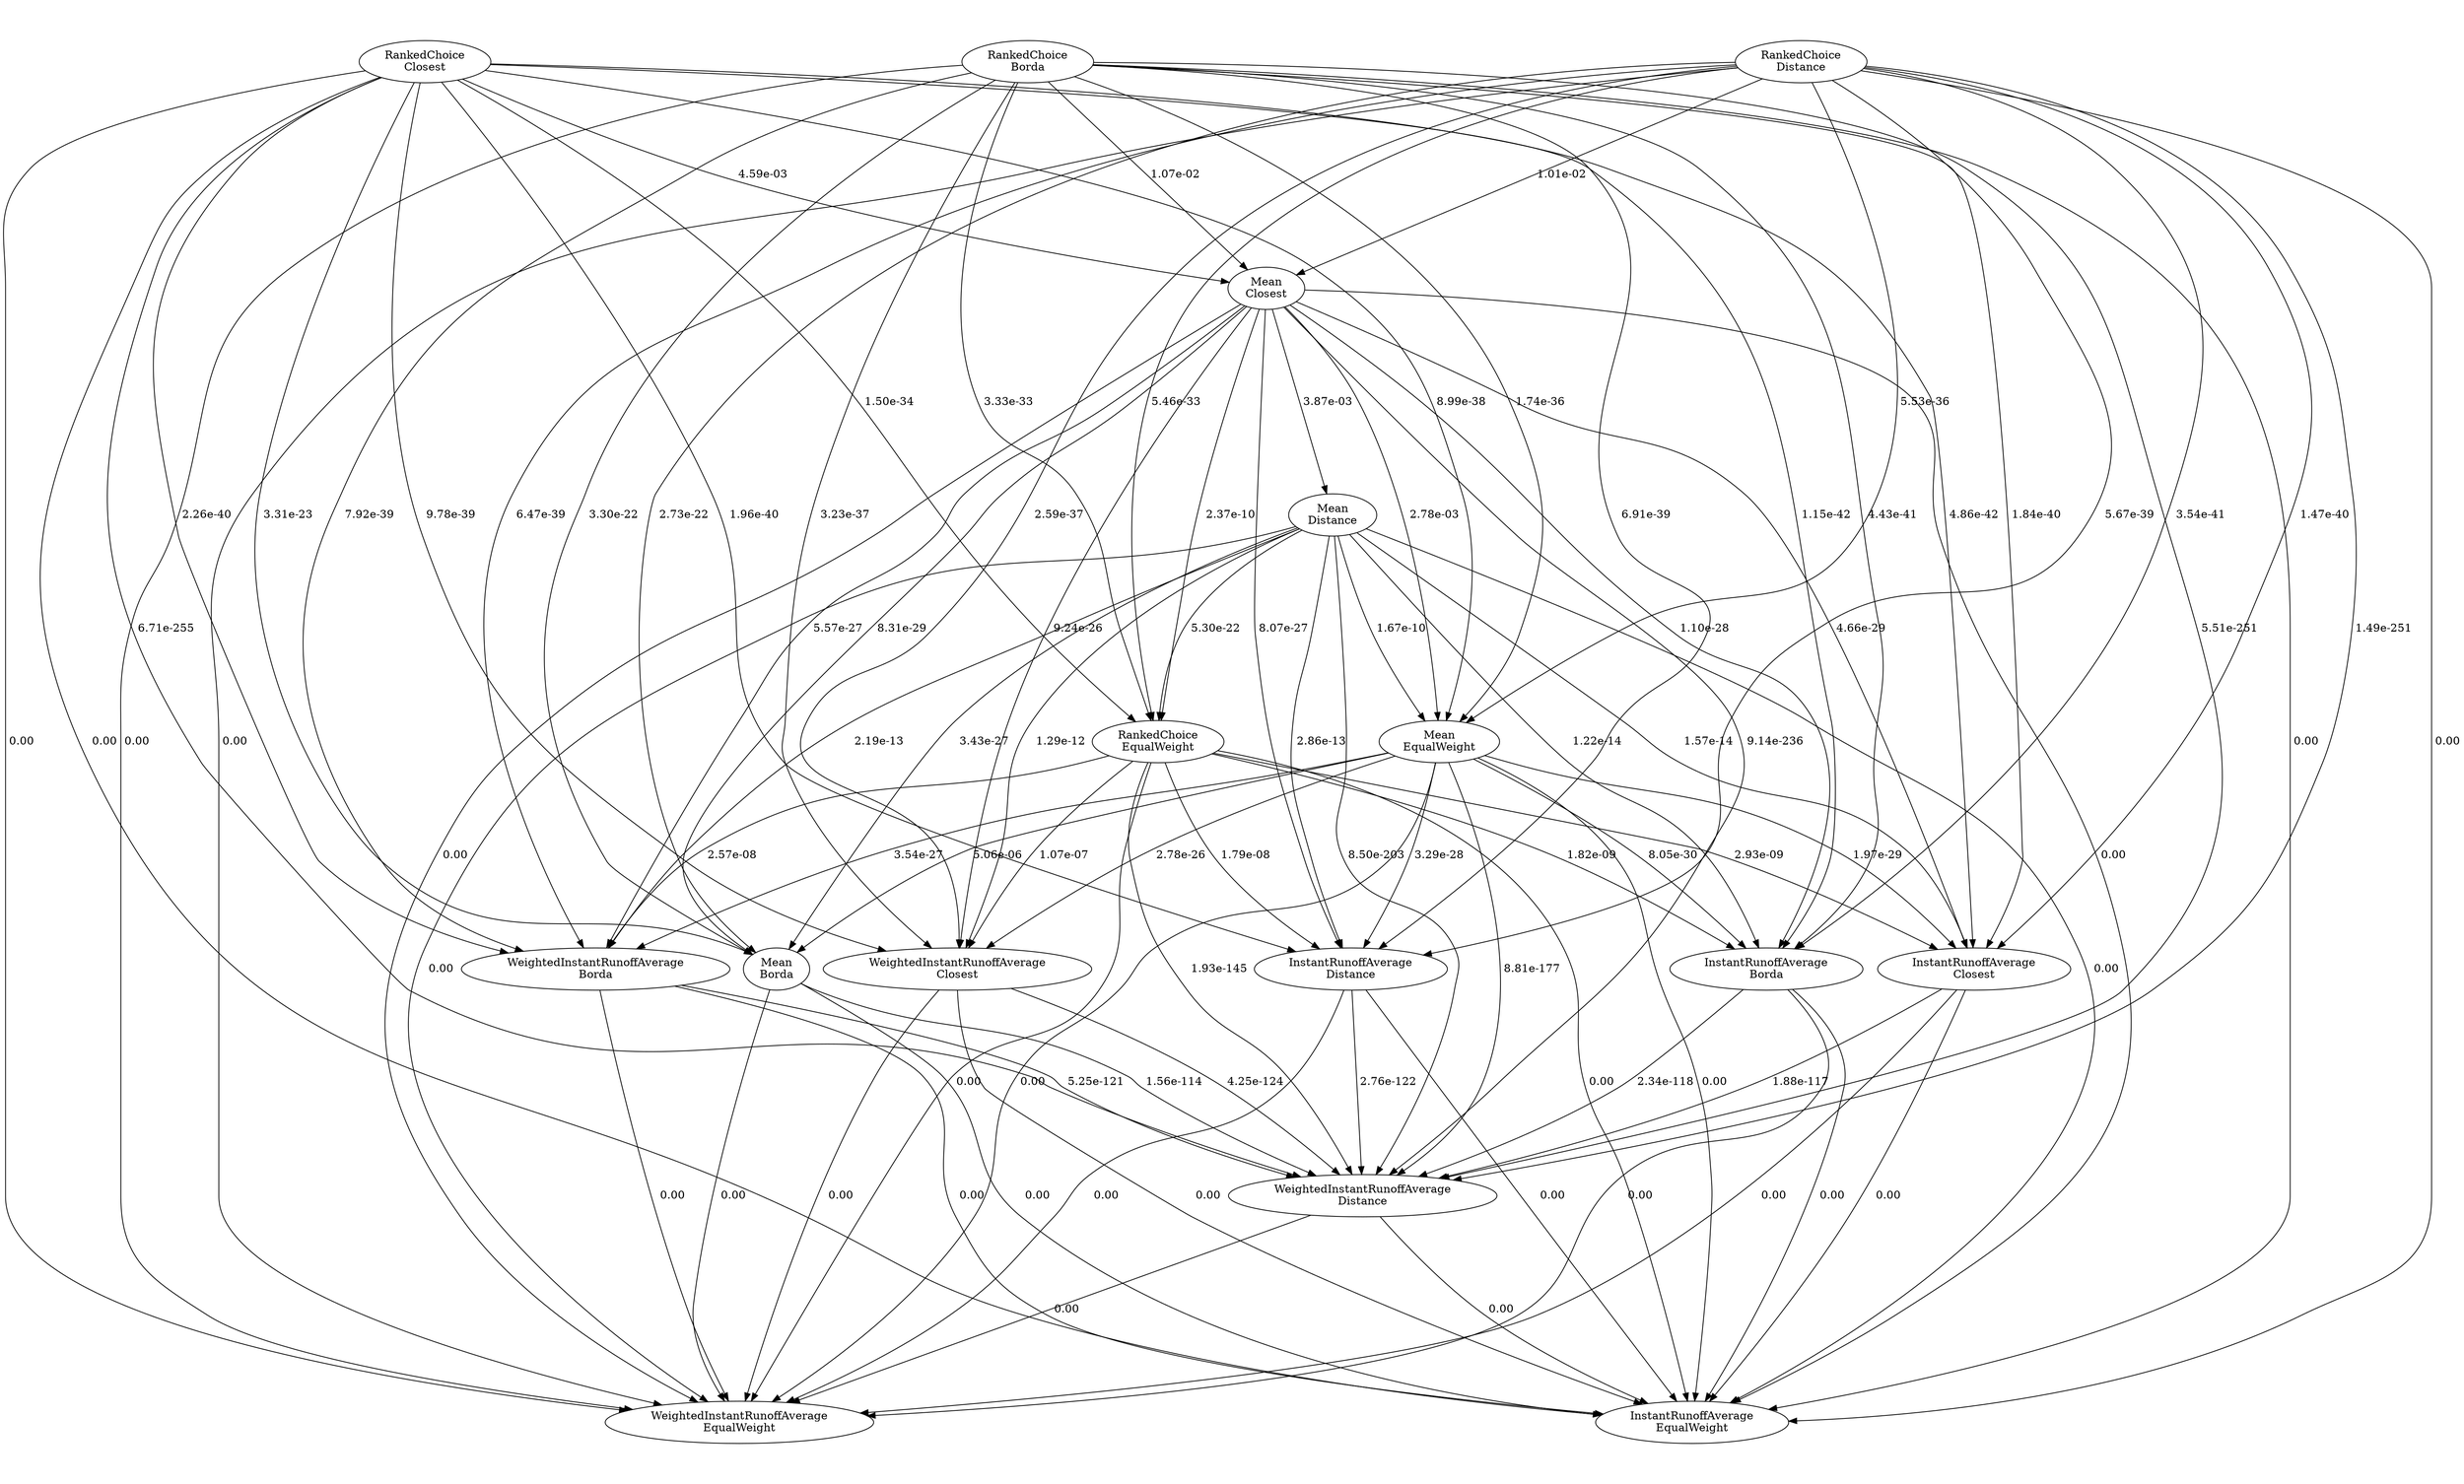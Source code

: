 digraph "average-combos-p-values" {
	graph [ratio=0.8636363636363636]
	"InstantRunoffAverage
Borda"
	"InstantRunoffAverage
Closest"
	"InstantRunoffAverage
Distance"
	"InstantRunoffAverage
EqualWeight"
	"Mean
Borda"
	"Mean
Closest"
	"Mean
Distance"
	"Mean
EqualWeight"
	"RankedChoice
Borda"
	"RankedChoice
Closest"
	"RankedChoice
Distance"
	"RankedChoice
EqualWeight"
	"WeightedInstantRunoffAverage
Borda"
	"WeightedInstantRunoffAverage
Closest"
	"WeightedInstantRunoffAverage
Distance"
	"WeightedInstantRunoffAverage
EqualWeight"
	"RankedChoice
Borda" -> "InstantRunoffAverage
Borda" [label=" 4.43e-41"]
	"RankedChoice
Borda" -> "Mean
Borda" [label=" 3.30e-22"]
	"RankedChoice
Borda" -> "WeightedInstantRunoffAverage
Borda" [label=" 7.92e-39"]
	"RankedChoice
Borda" -> "InstantRunoffAverage
Closest" [label=" 1.84e-40"]
	"RankedChoice
Borda" -> "Mean
Closest" [label=" 1.07e-02"]
	"RankedChoice
Borda" -> "WeightedInstantRunoffAverage
Closest" [label=" 3.23e-37"]
	"RankedChoice
Borda" -> "InstantRunoffAverage
Distance" [label=" 6.91e-39"]
	"InstantRunoffAverage
Borda" -> "WeightedInstantRunoffAverage
Distance" [label=" 2.34e-118"]
	"Mean
Borda" -> "WeightedInstantRunoffAverage
Distance" [label=" 1.56e-114"]
	"RankedChoice
Borda" -> "WeightedInstantRunoffAverage
Distance" [label=" 5.51e-251"]
	"WeightedInstantRunoffAverage
Borda" -> "WeightedInstantRunoffAverage
Distance" [label=" 5.25e-121"]
	"InstantRunoffAverage
Borda" -> "InstantRunoffAverage
EqualWeight" [label=" 0.00"]
	"Mean
Borda" -> "InstantRunoffAverage
EqualWeight" [label=" 0.00"]
	"RankedChoice
Borda" -> "InstantRunoffAverage
EqualWeight" [label=" 0.00"]
	"WeightedInstantRunoffAverage
Borda" -> "InstantRunoffAverage
EqualWeight" [label=" 0.00"]
	"RankedChoice
Borda" -> "Mean
EqualWeight" [label=" 1.74e-36"]
	"RankedChoice
Borda" -> "RankedChoice
EqualWeight" [label=" 3.33e-33"]
	"InstantRunoffAverage
Borda" -> "WeightedInstantRunoffAverage
EqualWeight" [label=" 0.00"]
	"Mean
Borda" -> "WeightedInstantRunoffAverage
EqualWeight" [label=" 0.00"]
	"RankedChoice
Borda" -> "WeightedInstantRunoffAverage
EqualWeight" [label=" 0.00"]
	"WeightedInstantRunoffAverage
Borda" -> "WeightedInstantRunoffAverage
EqualWeight" [label=" 0.00"]
	"Mean
Closest" -> "InstantRunoffAverage
Borda" [label=" 1.10e-28"]
	"RankedChoice
Closest" -> "InstantRunoffAverage
Borda" [label=" 1.15e-42"]
	"Mean
Closest" -> "Mean
Borda" [label=" 8.31e-29"]
	"RankedChoice
Closest" -> "Mean
Borda" [label=" 3.31e-23"]
	"Mean
Closest" -> "WeightedInstantRunoffAverage
Borda" [label=" 5.57e-27"]
	"RankedChoice
Closest" -> "WeightedInstantRunoffAverage
Borda" [label=" 2.26e-40"]
	"Mean
Closest" -> "InstantRunoffAverage
Closest" [label=" 4.66e-29"]
	"RankedChoice
Closest" -> "InstantRunoffAverage
Closest" [label=" 4.86e-42"]
	"RankedChoice
Closest" -> "Mean
Closest" [label=" 4.59e-03"]
	"Mean
Closest" -> "WeightedInstantRunoffAverage
Closest" [label=" 9.24e-26"]
	"RankedChoice
Closest" -> "WeightedInstantRunoffAverage
Closest" [label=" 9.78e-39"]
	"Mean
Closest" -> "InstantRunoffAverage
Distance" [label=" 8.07e-27"]
	"RankedChoice
Closest" -> "InstantRunoffAverage
Distance" [label=" 1.96e-40"]
	"Mean
Closest" -> "Mean
Distance" [label=" 3.87e-03"]
	"InstantRunoffAverage
Closest" -> "WeightedInstantRunoffAverage
Distance" [label=" 1.88e-117"]
	"Mean
Closest" -> "WeightedInstantRunoffAverage
Distance" [label=" 9.14e-236"]
	"RankedChoice
Closest" -> "WeightedInstantRunoffAverage
Distance" [label=" 6.71e-255"]
	"WeightedInstantRunoffAverage
Closest" -> "WeightedInstantRunoffAverage
Distance" [label=" 4.25e-124"]
	"InstantRunoffAverage
Closest" -> "InstantRunoffAverage
EqualWeight" [label=" 0.00"]
	"Mean
Closest" -> "InstantRunoffAverage
EqualWeight" [label=" 0.00"]
	"RankedChoice
Closest" -> "InstantRunoffAverage
EqualWeight" [label=" 0.00"]
	"WeightedInstantRunoffAverage
Closest" -> "InstantRunoffAverage
EqualWeight" [label=" 0.00"]
	"Mean
Closest" -> "Mean
EqualWeight" [label=" 2.78e-03"]
	"RankedChoice
Closest" -> "Mean
EqualWeight" [label=" 8.99e-38"]
	"Mean
Closest" -> "RankedChoice
EqualWeight" [label=" 2.37e-10"]
	"RankedChoice
Closest" -> "RankedChoice
EqualWeight" [label=" 1.50e-34"]
	"InstantRunoffAverage
Closest" -> "WeightedInstantRunoffAverage
EqualWeight" [label=" 0.00"]
	"Mean
Closest" -> "WeightedInstantRunoffAverage
EqualWeight" [label=" 0.00"]
	"RankedChoice
Closest" -> "WeightedInstantRunoffAverage
EqualWeight" [label=" 0.00"]
	"WeightedInstantRunoffAverage
Closest" -> "WeightedInstantRunoffAverage
EqualWeight" [label=" 0.00"]
	"Mean
Distance" -> "InstantRunoffAverage
Borda" [label=" 1.22e-14"]
	"RankedChoice
Distance" -> "InstantRunoffAverage
Borda" [label=" 3.54e-41"]
	"Mean
Distance" -> "Mean
Borda" [label=" 3.43e-27"]
	"RankedChoice
Distance" -> "Mean
Borda" [label=" 2.73e-22"]
	"Mean
Distance" -> "WeightedInstantRunoffAverage
Borda" [label=" 2.19e-13"]
	"RankedChoice
Distance" -> "WeightedInstantRunoffAverage
Borda" [label=" 6.47e-39"]
	"Mean
Distance" -> "InstantRunoffAverage
Closest" [label=" 1.57e-14"]
	"RankedChoice
Distance" -> "InstantRunoffAverage
Closest" [label=" 1.47e-40"]
	"RankedChoice
Distance" -> "Mean
Closest" [label=" 1.01e-02"]
	"Mean
Distance" -> "WeightedInstantRunoffAverage
Closest" [label=" 1.29e-12"]
	"RankedChoice
Distance" -> "WeightedInstantRunoffAverage
Closest" [label=" 2.59e-37"]
	"Mean
Distance" -> "InstantRunoffAverage
Distance" [label=" 2.86e-13"]
	"RankedChoice
Distance" -> "InstantRunoffAverage
Distance" [label=" 5.67e-39"]
	"InstantRunoffAverage
Distance" -> "WeightedInstantRunoffAverage
Distance" [label=" 2.76e-122"]
	"Mean
Distance" -> "WeightedInstantRunoffAverage
Distance" [label=" 8.50e-203"]
	"RankedChoice
Distance" -> "WeightedInstantRunoffAverage
Distance" [label=" 1.49e-251"]
	"InstantRunoffAverage
Distance" -> "InstantRunoffAverage
EqualWeight" [label=" 0.00"]
	"Mean
Distance" -> "InstantRunoffAverage
EqualWeight" [label=" 0.00"]
	"RankedChoice
Distance" -> "InstantRunoffAverage
EqualWeight" [label=" 0.00"]
	"WeightedInstantRunoffAverage
Distance" -> "InstantRunoffAverage
EqualWeight" [label=" 0.00"]
	"Mean
Distance" -> "Mean
EqualWeight" [label=" 1.67e-10"]
	"RankedChoice
Distance" -> "Mean
EqualWeight" [label=" 5.53e-36"]
	"Mean
Distance" -> "RankedChoice
EqualWeight" [label=" 5.30e-22"]
	"RankedChoice
Distance" -> "RankedChoice
EqualWeight" [label=" 5.46e-33"]
	"InstantRunoffAverage
Distance" -> "WeightedInstantRunoffAverage
EqualWeight" [label=" 0.00"]
	"Mean
Distance" -> "WeightedInstantRunoffAverage
EqualWeight" [label=" 0.00"]
	"RankedChoice
Distance" -> "WeightedInstantRunoffAverage
EqualWeight" [label=" 0.00"]
	"WeightedInstantRunoffAverage
Distance" -> "WeightedInstantRunoffAverage
EqualWeight" [label=" 0.00"]
	"Mean
EqualWeight" -> "InstantRunoffAverage
Borda" [label=" 8.05e-30"]
	"RankedChoice
EqualWeight" -> "InstantRunoffAverage
Borda" [label=" 1.82e-09"]
	"Mean
EqualWeight" -> "Mean
Borda" [label=" 5.06e-06"]
	"Mean
EqualWeight" -> "WeightedInstantRunoffAverage
Borda" [label=" 3.54e-27"]
	"RankedChoice
EqualWeight" -> "WeightedInstantRunoffAverage
Borda" [label=" 2.57e-08"]
	"Mean
EqualWeight" -> "InstantRunoffAverage
Closest" [label=" 1.97e-29"]
	"RankedChoice
EqualWeight" -> "InstantRunoffAverage
Closest" [label=" 2.93e-09"]
	"Mean
EqualWeight" -> "WeightedInstantRunoffAverage
Closest" [label=" 2.78e-26"]
	"RankedChoice
EqualWeight" -> "WeightedInstantRunoffAverage
Closest" [label=" 1.07e-07"]
	"Mean
EqualWeight" -> "InstantRunoffAverage
Distance" [label=" 3.29e-28"]
	"RankedChoice
EqualWeight" -> "InstantRunoffAverage
Distance" [label=" 1.79e-08"]
	"Mean
EqualWeight" -> "WeightedInstantRunoffAverage
Distance" [label=" 8.81e-177"]
	"RankedChoice
EqualWeight" -> "WeightedInstantRunoffAverage
Distance" [label=" 1.93e-145"]
	"Mean
EqualWeight" -> "InstantRunoffAverage
EqualWeight" [label=" 0.00"]
	"RankedChoice
EqualWeight" -> "InstantRunoffAverage
EqualWeight" [label=" 0.00"]
	"Mean
EqualWeight" -> "WeightedInstantRunoffAverage
EqualWeight" [label=" 0.00"]
	"RankedChoice
EqualWeight" -> "WeightedInstantRunoffAverage
EqualWeight" [label=" 0.00"]
}
